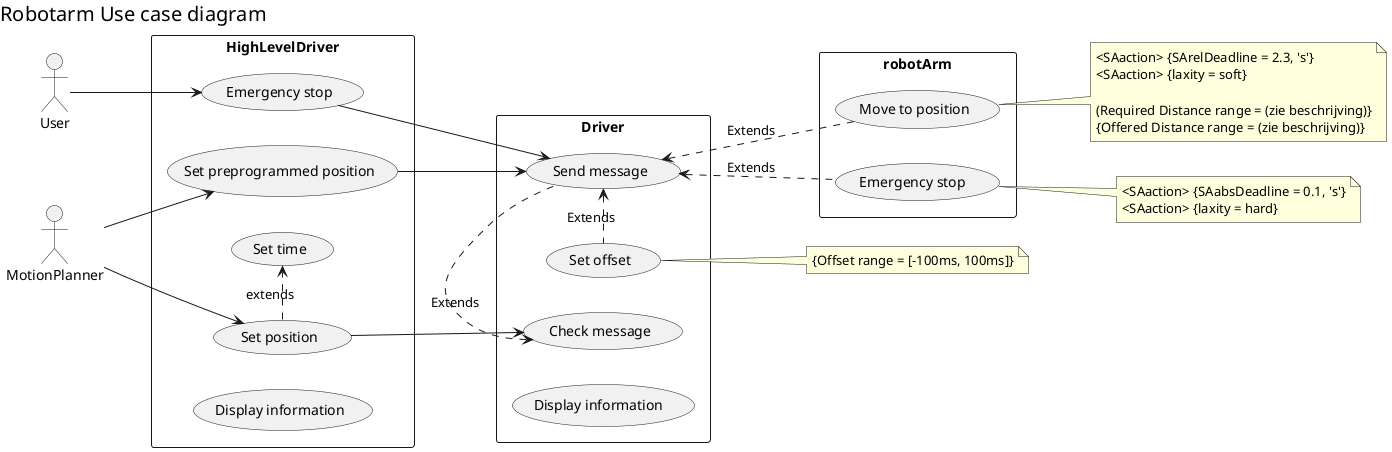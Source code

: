@startuml useCaseDiagram
left header
<font size=20 color=black>Robotarm Use case diagram </font>
endheader
left to right direction

Actor User
Actor MotionPlanner

rectangle Driver{
    (Check message) <. (Send message) : Extends
    (Display information )
    (Set offset)
}

rectangle HighLevelDriver{
    (Set position) .> (Set time) : extends
    (Set preprogrammed position)
    (Emergency stop)
    (Display information)
}

rectangle robotArm{
    (Move to position)
    (Emergency stop )
}

User --> (Emergency stop)
MotionPlanner --> (Set preprogrammed position)
MotionPlanner --> (Set position)


(Emergency stop) --> (Send message)
(Set position) --> (Check message)
(Set preprogrammed position) --> (Send message)

(Send message) <. (Set offset) : Extends
(Send message) <.. (Move to position) : Extends
(Send message) <.. (Emergency stop ) : Extends
note right of (Move to position){
    <SAaction> {SArelDeadline = 2.3, 's'}
    <SAaction> {laxity = soft}
    
    (Required Distance range = (zie beschrijving)}
    {Offered Distance range = (zie beschrijving)}
}

note right of (Emergency stop ){
    <SAaction> {SAabsDeadline = 0.1, 's'}
    <SAaction> {laxity = hard}
}

note right of (Set offset){
    {Offset range = [-100ms, 100ms]}
}
@enduml